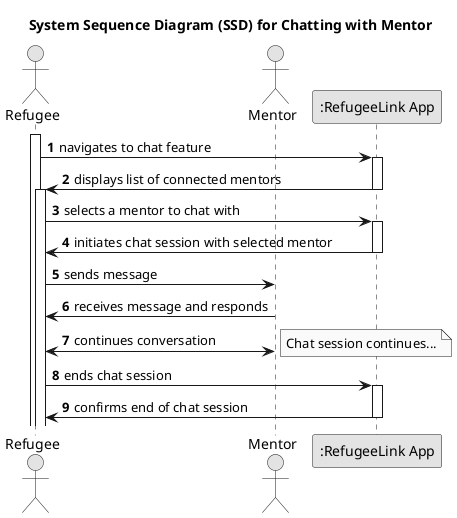 @startuml
skinparam monochrome true
skinparam packageStyle rectangle
skinparam shadowing false

title System Sequence Diagram (SSD) for Chatting with Mentor

autonumber

actor Refugee
actor Mentor
participant ":RefugeeLink App" as App

activate Refugee
Refugee -> App : navigates to chat feature
activate App
App -> Refugee : displays list of connected mentors
deactivate App

activate Refugee
Refugee -> App : selects a mentor to chat with
activate App
App -> Refugee : initiates chat session with selected mentor
deactivate App

Refugee -> Mentor : sends message
Mentor -> Refugee : receives message and responds

Refugee <-> Mentor : continues conversation

note right: Chat session continues...

Refugee -> App : ends chat session
activate App
App -> Refugee : confirms end of chat session
deactivate App

@enduml
